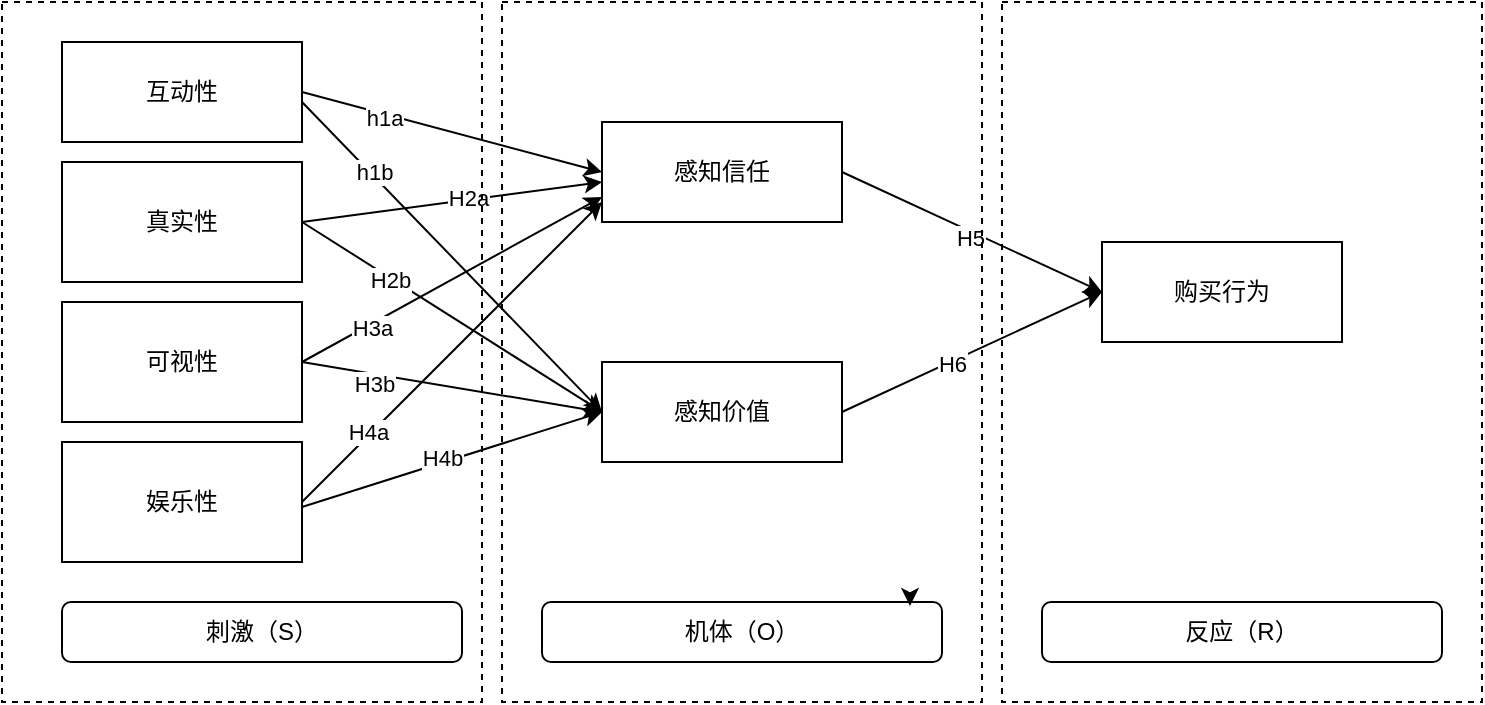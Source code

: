 <mxfile version="22.0.6" type="github">
  <diagram name="Page-1" id="Xtkz2V2qiTChrQ2ADpfk">
    <mxGraphModel dx="1184" dy="763" grid="1" gridSize="10" guides="1" tooltips="1" connect="1" arrows="1" fold="1" page="1" pageScale="1" pageWidth="850" pageHeight="1100" math="0" shadow="0">
      <root>
        <mxCell id="0" />
        <mxCell id="1" parent="0" />
        <mxCell id="QVoLoS6mU9tvlEfIgqkD-1" value="互动性" style="rounded=0;whiteSpace=wrap;html=1;" vertex="1" parent="1">
          <mxGeometry x="160" y="210" width="120" height="50" as="geometry" />
        </mxCell>
        <mxCell id="QVoLoS6mU9tvlEfIgqkD-2" value="娱乐性" style="rounded=0;whiteSpace=wrap;html=1;" vertex="1" parent="1">
          <mxGeometry x="160" y="410" width="120" height="60" as="geometry" />
        </mxCell>
        <mxCell id="QVoLoS6mU9tvlEfIgqkD-3" value="可视性" style="rounded=0;whiteSpace=wrap;html=1;" vertex="1" parent="1">
          <mxGeometry x="160" y="340" width="120" height="60" as="geometry" />
        </mxCell>
        <mxCell id="QVoLoS6mU9tvlEfIgqkD-4" value="真实性" style="rounded=0;whiteSpace=wrap;html=1;" vertex="1" parent="1">
          <mxGeometry x="160" y="270" width="120" height="60" as="geometry" />
        </mxCell>
        <mxCell id="QVoLoS6mU9tvlEfIgqkD-5" value="刺激（S）" style="rounded=1;whiteSpace=wrap;html=1;" vertex="1" parent="1">
          <mxGeometry x="160" y="490" width="200" height="30" as="geometry" />
        </mxCell>
        <mxCell id="QVoLoS6mU9tvlEfIgqkD-6" value="反应（R）" style="rounded=1;whiteSpace=wrap;html=1;" vertex="1" parent="1">
          <mxGeometry x="650" y="490" width="200" height="30" as="geometry" />
        </mxCell>
        <mxCell id="QVoLoS6mU9tvlEfIgqkD-7" value="机体（O）" style="rounded=1;whiteSpace=wrap;html=1;" vertex="1" parent="1">
          <mxGeometry x="400" y="490" width="200" height="30" as="geometry" />
        </mxCell>
        <mxCell id="QVoLoS6mU9tvlEfIgqkD-8" value="感知信任" style="rounded=0;whiteSpace=wrap;html=1;" vertex="1" parent="1">
          <mxGeometry x="430" y="250" width="120" height="50" as="geometry" />
        </mxCell>
        <mxCell id="QVoLoS6mU9tvlEfIgqkD-9" value="感知价值" style="rounded=0;whiteSpace=wrap;html=1;" vertex="1" parent="1">
          <mxGeometry x="430" y="370" width="120" height="50" as="geometry" />
        </mxCell>
        <mxCell id="QVoLoS6mU9tvlEfIgqkD-10" value="购买行为" style="rounded=0;whiteSpace=wrap;html=1;" vertex="1" parent="1">
          <mxGeometry x="680" y="310" width="120" height="50" as="geometry" />
        </mxCell>
        <mxCell id="QVoLoS6mU9tvlEfIgqkD-11" value="" style="endArrow=classic;html=1;rounded=0;exitX=1;exitY=0.5;exitDx=0;exitDy=0;entryX=0;entryY=0.5;entryDx=0;entryDy=0;" edge="1" parent="1" source="QVoLoS6mU9tvlEfIgqkD-1" target="QVoLoS6mU9tvlEfIgqkD-8">
          <mxGeometry width="50" height="50" relative="1" as="geometry">
            <mxPoint x="400" y="420" as="sourcePoint" />
            <mxPoint x="450" y="370" as="targetPoint" />
          </mxGeometry>
        </mxCell>
        <mxCell id="QVoLoS6mU9tvlEfIgqkD-28" value="h1a" style="edgeLabel;html=1;align=center;verticalAlign=middle;resizable=0;points=[];" vertex="1" connectable="0" parent="QVoLoS6mU9tvlEfIgqkD-11">
          <mxGeometry x="-0.452" y="-2" relative="1" as="geometry">
            <mxPoint as="offset" />
          </mxGeometry>
        </mxCell>
        <mxCell id="QVoLoS6mU9tvlEfIgqkD-12" value="" style="endArrow=classic;html=1;rounded=0;" edge="1" parent="1">
          <mxGeometry width="50" height="50" relative="1" as="geometry">
            <mxPoint x="280" y="300" as="sourcePoint" />
            <mxPoint x="430" y="280" as="targetPoint" />
          </mxGeometry>
        </mxCell>
        <mxCell id="QVoLoS6mU9tvlEfIgqkD-31" value="H2a" style="edgeLabel;html=1;align=center;verticalAlign=middle;resizable=0;points=[];" vertex="1" connectable="0" parent="QVoLoS6mU9tvlEfIgqkD-12">
          <mxGeometry x="0.11" y="1" relative="1" as="geometry">
            <mxPoint as="offset" />
          </mxGeometry>
        </mxCell>
        <mxCell id="QVoLoS6mU9tvlEfIgqkD-13" value="" style="endArrow=classic;html=1;rounded=0;exitX=1;exitY=0.5;exitDx=0;exitDy=0;entryX=0;entryY=0.5;entryDx=0;entryDy=0;" edge="1" parent="1" target="QVoLoS6mU9tvlEfIgqkD-9">
          <mxGeometry width="50" height="50" relative="1" as="geometry">
            <mxPoint x="280" y="240" as="sourcePoint" />
            <mxPoint x="410" y="280" as="targetPoint" />
          </mxGeometry>
        </mxCell>
        <mxCell id="QVoLoS6mU9tvlEfIgqkD-29" value="h1b" style="edgeLabel;html=1;align=center;verticalAlign=middle;resizable=0;points=[];" vertex="1" connectable="0" parent="QVoLoS6mU9tvlEfIgqkD-13">
          <mxGeometry x="-0.405" y="2" relative="1" as="geometry">
            <mxPoint x="-10" y="-10" as="offset" />
          </mxGeometry>
        </mxCell>
        <mxCell id="QVoLoS6mU9tvlEfIgqkD-14" value="" style="endArrow=classic;html=1;rounded=0;exitX=1;exitY=0.5;exitDx=0;exitDy=0;entryX=0;entryY=0.5;entryDx=0;entryDy=0;" edge="1" parent="1" source="QVoLoS6mU9tvlEfIgqkD-4" target="QVoLoS6mU9tvlEfIgqkD-9">
          <mxGeometry width="50" height="50" relative="1" as="geometry">
            <mxPoint x="310" y="265" as="sourcePoint" />
            <mxPoint x="440" y="305" as="targetPoint" />
          </mxGeometry>
        </mxCell>
        <mxCell id="QVoLoS6mU9tvlEfIgqkD-32" value="H2b" style="edgeLabel;html=1;align=center;verticalAlign=middle;resizable=0;points=[];" vertex="1" connectable="0" parent="QVoLoS6mU9tvlEfIgqkD-14">
          <mxGeometry x="-0.396" relative="1" as="geometry">
            <mxPoint x="-1" as="offset" />
          </mxGeometry>
        </mxCell>
        <mxCell id="QVoLoS6mU9tvlEfIgqkD-15" value="" style="endArrow=classic;html=1;rounded=0;exitX=1;exitY=0.5;exitDx=0;exitDy=0;entryX=0;entryY=0.5;entryDx=0;entryDy=0;" edge="1" parent="1" source="QVoLoS6mU9tvlEfIgqkD-8" target="QVoLoS6mU9tvlEfIgqkD-10">
          <mxGeometry width="50" height="50" relative="1" as="geometry">
            <mxPoint x="400" y="420" as="sourcePoint" />
            <mxPoint x="450" y="370" as="targetPoint" />
          </mxGeometry>
        </mxCell>
        <mxCell id="QVoLoS6mU9tvlEfIgqkD-37" value="H5" style="edgeLabel;html=1;align=center;verticalAlign=middle;resizable=0;points=[];" vertex="1" connectable="0" parent="QVoLoS6mU9tvlEfIgqkD-15">
          <mxGeometry x="0.007" y="-3" relative="1" as="geometry">
            <mxPoint as="offset" />
          </mxGeometry>
        </mxCell>
        <mxCell id="QVoLoS6mU9tvlEfIgqkD-16" value="" style="endArrow=classic;html=1;rounded=0;exitX=1;exitY=0.5;exitDx=0;exitDy=0;entryX=0;entryY=0.5;entryDx=0;entryDy=0;" edge="1" parent="1" source="QVoLoS6mU9tvlEfIgqkD-9" target="QVoLoS6mU9tvlEfIgqkD-10">
          <mxGeometry width="50" height="50" relative="1" as="geometry">
            <mxPoint x="540" y="285" as="sourcePoint" />
            <mxPoint x="630" y="330" as="targetPoint" />
          </mxGeometry>
        </mxCell>
        <mxCell id="QVoLoS6mU9tvlEfIgqkD-38" value="H6" style="edgeLabel;html=1;align=center;verticalAlign=middle;resizable=0;points=[];" vertex="1" connectable="0" parent="QVoLoS6mU9tvlEfIgqkD-16">
          <mxGeometry x="-0.16" y="-1" relative="1" as="geometry">
            <mxPoint as="offset" />
          </mxGeometry>
        </mxCell>
        <mxCell id="QVoLoS6mU9tvlEfIgqkD-17" value="" style="endArrow=classic;html=1;rounded=0;exitX=1;exitY=0.5;exitDx=0;exitDy=0;entryX=0;entryY=0.5;entryDx=0;entryDy=0;" edge="1" parent="1" source="QVoLoS6mU9tvlEfIgqkD-3" target="QVoLoS6mU9tvlEfIgqkD-9">
          <mxGeometry width="50" height="50" relative="1" as="geometry">
            <mxPoint x="290" y="310" as="sourcePoint" />
            <mxPoint x="420" y="405" as="targetPoint" />
          </mxGeometry>
        </mxCell>
        <mxCell id="QVoLoS6mU9tvlEfIgqkD-34" value="H3b" style="edgeLabel;html=1;align=center;verticalAlign=middle;resizable=0;points=[];" vertex="1" connectable="0" parent="QVoLoS6mU9tvlEfIgqkD-17">
          <mxGeometry x="-0.509" y="-5" relative="1" as="geometry">
            <mxPoint as="offset" />
          </mxGeometry>
        </mxCell>
        <mxCell id="QVoLoS6mU9tvlEfIgqkD-19" value="" style="endArrow=classic;html=1;rounded=0;entryX=0;entryY=0.75;entryDx=0;entryDy=0;" edge="1" parent="1" target="QVoLoS6mU9tvlEfIgqkD-8">
          <mxGeometry width="50" height="50" relative="1" as="geometry">
            <mxPoint x="280" y="370" as="sourcePoint" />
            <mxPoint x="420" y="405" as="targetPoint" />
          </mxGeometry>
        </mxCell>
        <mxCell id="QVoLoS6mU9tvlEfIgqkD-33" value="H3a" style="edgeLabel;html=1;align=center;verticalAlign=middle;resizable=0;points=[];" vertex="1" connectable="0" parent="QVoLoS6mU9tvlEfIgqkD-19">
          <mxGeometry x="-0.542" y="-2" relative="1" as="geometry">
            <mxPoint as="offset" />
          </mxGeometry>
        </mxCell>
        <mxCell id="QVoLoS6mU9tvlEfIgqkD-20" value="" style="endArrow=classic;html=1;rounded=0;exitX=1;exitY=0.5;exitDx=0;exitDy=0;" edge="1" parent="1">
          <mxGeometry width="50" height="50" relative="1" as="geometry">
            <mxPoint x="280" y="442.5" as="sourcePoint" />
            <mxPoint x="430" y="395" as="targetPoint" />
          </mxGeometry>
        </mxCell>
        <mxCell id="QVoLoS6mU9tvlEfIgqkD-36" value="H4b" style="edgeLabel;html=1;align=center;verticalAlign=middle;resizable=0;points=[];" vertex="1" connectable="0" parent="QVoLoS6mU9tvlEfIgqkD-20">
          <mxGeometry x="-0.068" y="2" relative="1" as="geometry">
            <mxPoint y="-1" as="offset" />
          </mxGeometry>
        </mxCell>
        <mxCell id="QVoLoS6mU9tvlEfIgqkD-27" value="" style="endArrow=classic;html=1;rounded=0;exitX=1;exitY=0.5;exitDx=0;exitDy=0;" edge="1" parent="1" source="QVoLoS6mU9tvlEfIgqkD-2">
          <mxGeometry width="50" height="50" relative="1" as="geometry">
            <mxPoint x="280" y="430" as="sourcePoint" />
            <mxPoint x="430" y="290" as="targetPoint" />
          </mxGeometry>
        </mxCell>
        <mxCell id="QVoLoS6mU9tvlEfIgqkD-35" value="H4a" style="edgeLabel;html=1;align=center;verticalAlign=middle;resizable=0;points=[];" vertex="1" connectable="0" parent="QVoLoS6mU9tvlEfIgqkD-27">
          <mxGeometry x="-0.549" y="2" relative="1" as="geometry">
            <mxPoint as="offset" />
          </mxGeometry>
        </mxCell>
        <mxCell id="QVoLoS6mU9tvlEfIgqkD-40" value="" style="rounded=0;whiteSpace=wrap;html=1;fillColor=none;dashed=1;" vertex="1" parent="1">
          <mxGeometry x="130" y="190" width="240" height="350" as="geometry" />
        </mxCell>
        <mxCell id="QVoLoS6mU9tvlEfIgqkD-41" style="edgeStyle=orthogonalEdgeStyle;rounded=0;orthogonalLoop=1;jettySize=auto;html=1;exitX=0.75;exitY=0;exitDx=0;exitDy=0;entryX=0.92;entryY=0.067;entryDx=0;entryDy=0;entryPerimeter=0;" edge="1" parent="1" source="QVoLoS6mU9tvlEfIgqkD-7" target="QVoLoS6mU9tvlEfIgqkD-7">
          <mxGeometry relative="1" as="geometry" />
        </mxCell>
        <mxCell id="QVoLoS6mU9tvlEfIgqkD-42" value="" style="rounded=0;whiteSpace=wrap;html=1;fillColor=none;dashed=1;" vertex="1" parent="1">
          <mxGeometry x="380" y="190" width="240" height="350" as="geometry" />
        </mxCell>
        <mxCell id="QVoLoS6mU9tvlEfIgqkD-43" value="" style="rounded=0;whiteSpace=wrap;html=1;fillColor=none;dashed=1;" vertex="1" parent="1">
          <mxGeometry x="630" y="190" width="240" height="350" as="geometry" />
        </mxCell>
      </root>
    </mxGraphModel>
  </diagram>
</mxfile>
